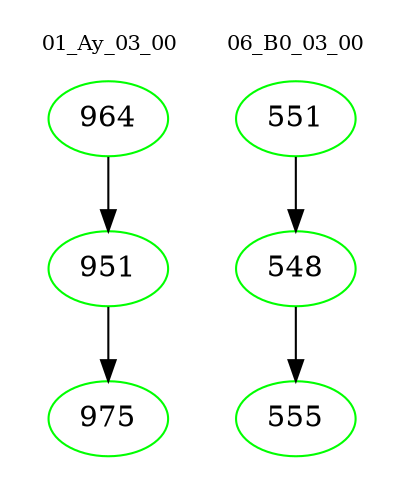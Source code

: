 digraph{
subgraph cluster_0 {
color = white
label = "01_Ay_03_00";
fontsize=10;
T0_964 [label="964", color="green"]
T0_964 -> T0_951 [color="black"]
T0_951 [label="951", color="green"]
T0_951 -> T0_975 [color="black"]
T0_975 [label="975", color="green"]
}
subgraph cluster_1 {
color = white
label = "06_B0_03_00";
fontsize=10;
T1_551 [label="551", color="green"]
T1_551 -> T1_548 [color="black"]
T1_548 [label="548", color="green"]
T1_548 -> T1_555 [color="black"]
T1_555 [label="555", color="green"]
}
}
